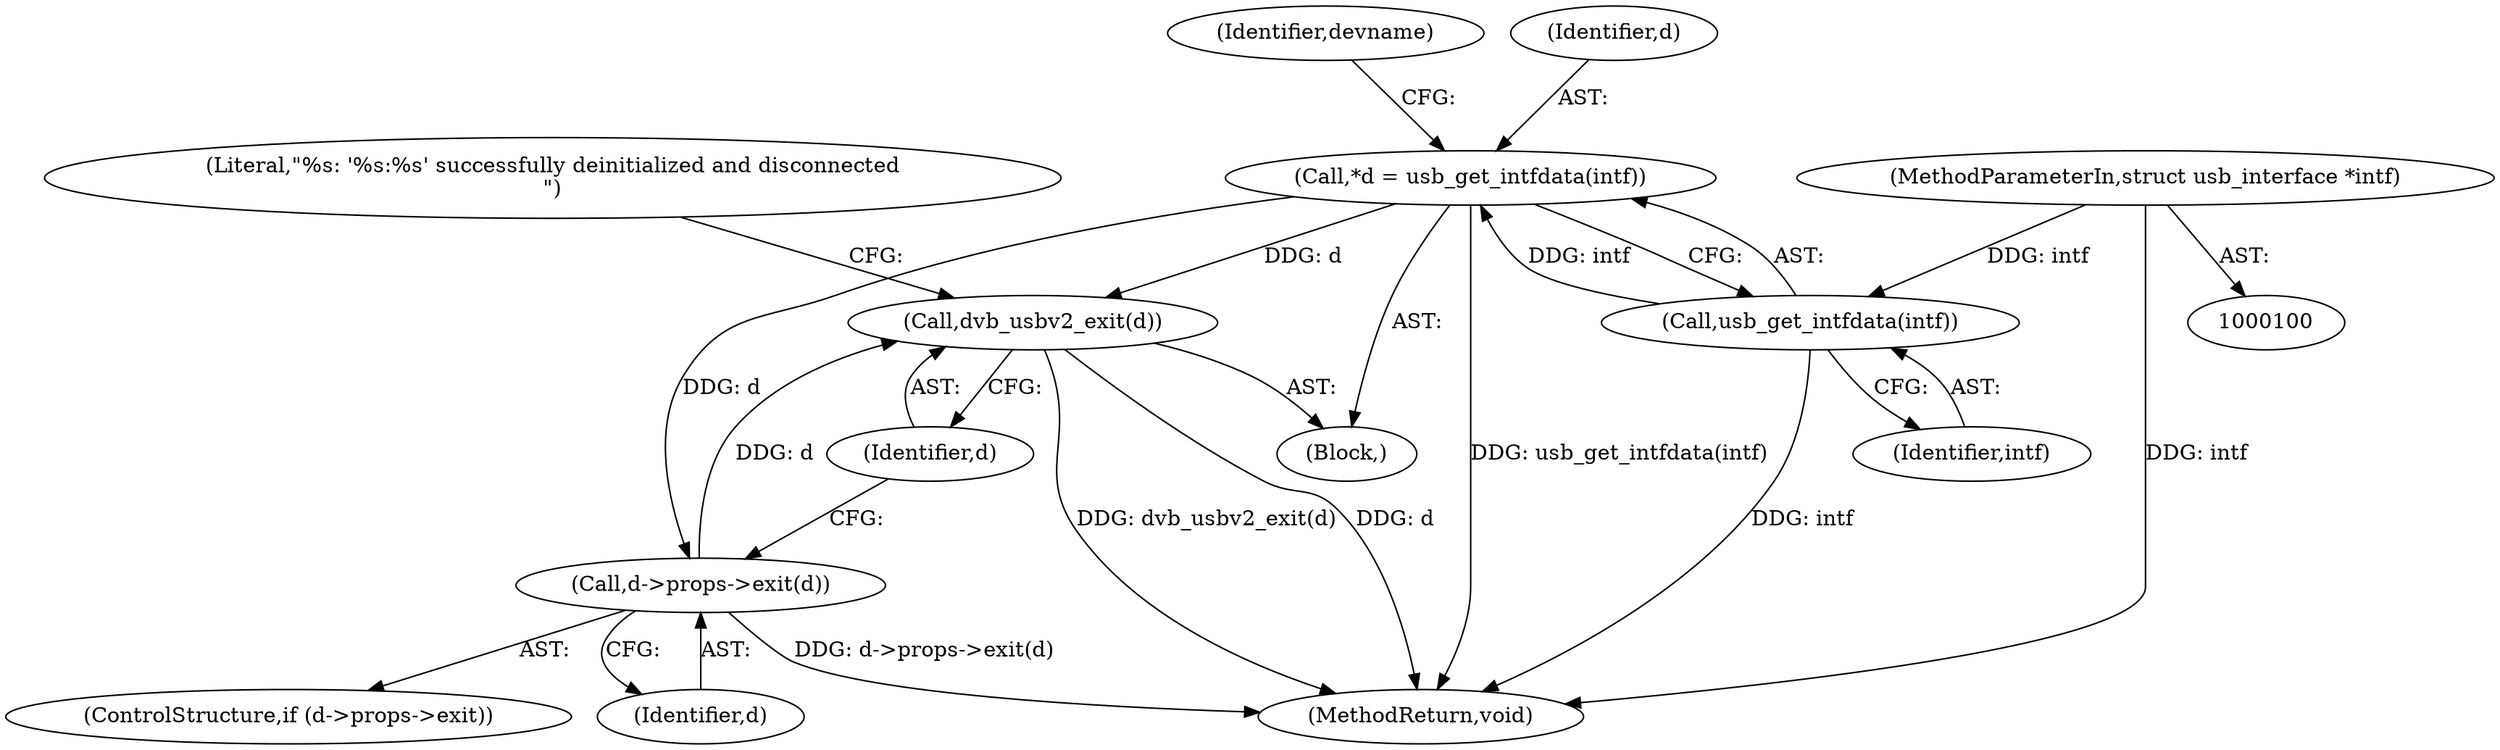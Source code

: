 digraph "0_linux_005145378c9ad7575a01b6ce1ba118fb427f583a@pointer" {
"1000150" [label="(Call,dvb_usbv2_exit(d))"];
"1000104" [label="(Call,*d = usb_get_intfdata(intf))"];
"1000106" [label="(Call,usb_get_intfdata(intf))"];
"1000101" [label="(MethodParameterIn,struct usb_interface *intf)"];
"1000148" [label="(Call,d->props->exit(d))"];
"1000151" [label="(Identifier,d)"];
"1000150" [label="(Call,dvb_usbv2_exit(d))"];
"1000159" [label="(MethodReturn,void)"];
"1000104" [label="(Call,*d = usb_get_intfdata(intf))"];
"1000149" [label="(Identifier,d)"];
"1000110" [label="(Identifier,devname)"];
"1000102" [label="(Block,)"];
"1000153" [label="(Literal,\"%s: '%s:%s' successfully deinitialized and disconnected\n\")"];
"1000142" [label="(ControlStructure,if (d->props->exit))"];
"1000148" [label="(Call,d->props->exit(d))"];
"1000101" [label="(MethodParameterIn,struct usb_interface *intf)"];
"1000105" [label="(Identifier,d)"];
"1000106" [label="(Call,usb_get_intfdata(intf))"];
"1000107" [label="(Identifier,intf)"];
"1000150" -> "1000102"  [label="AST: "];
"1000150" -> "1000151"  [label="CFG: "];
"1000151" -> "1000150"  [label="AST: "];
"1000153" -> "1000150"  [label="CFG: "];
"1000150" -> "1000159"  [label="DDG: dvb_usbv2_exit(d)"];
"1000150" -> "1000159"  [label="DDG: d"];
"1000104" -> "1000150"  [label="DDG: d"];
"1000148" -> "1000150"  [label="DDG: d"];
"1000104" -> "1000102"  [label="AST: "];
"1000104" -> "1000106"  [label="CFG: "];
"1000105" -> "1000104"  [label="AST: "];
"1000106" -> "1000104"  [label="AST: "];
"1000110" -> "1000104"  [label="CFG: "];
"1000104" -> "1000159"  [label="DDG: usb_get_intfdata(intf)"];
"1000106" -> "1000104"  [label="DDG: intf"];
"1000104" -> "1000148"  [label="DDG: d"];
"1000106" -> "1000107"  [label="CFG: "];
"1000107" -> "1000106"  [label="AST: "];
"1000106" -> "1000159"  [label="DDG: intf"];
"1000101" -> "1000106"  [label="DDG: intf"];
"1000101" -> "1000100"  [label="AST: "];
"1000101" -> "1000159"  [label="DDG: intf"];
"1000148" -> "1000142"  [label="AST: "];
"1000148" -> "1000149"  [label="CFG: "];
"1000149" -> "1000148"  [label="AST: "];
"1000151" -> "1000148"  [label="CFG: "];
"1000148" -> "1000159"  [label="DDG: d->props->exit(d)"];
}
